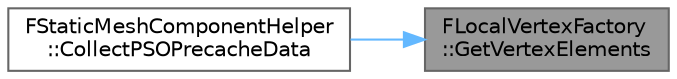 digraph "FLocalVertexFactory::GetVertexElements"
{
 // INTERACTIVE_SVG=YES
 // LATEX_PDF_SIZE
  bgcolor="transparent";
  edge [fontname=Helvetica,fontsize=10,labelfontname=Helvetica,labelfontsize=10];
  node [fontname=Helvetica,fontsize=10,shape=box,height=0.2,width=0.4];
  rankdir="RL";
  Node1 [id="Node000001",label="FLocalVertexFactory\l::GetVertexElements",height=0.2,width=0.4,color="gray40", fillcolor="grey60", style="filled", fontcolor="black",tooltip=" "];
  Node1 -> Node2 [id="edge1_Node000001_Node000002",dir="back",color="steelblue1",style="solid",tooltip=" "];
  Node2 [id="Node000002",label="FStaticMeshComponentHelper\l::CollectPSOPrecacheData",height=0.2,width=0.4,color="grey40", fillcolor="white", style="filled",URL="$dd/d61/classFStaticMeshComponentHelper.html#a82872487b143f62f9b6841aacf73a2dc",tooltip=" "];
}
